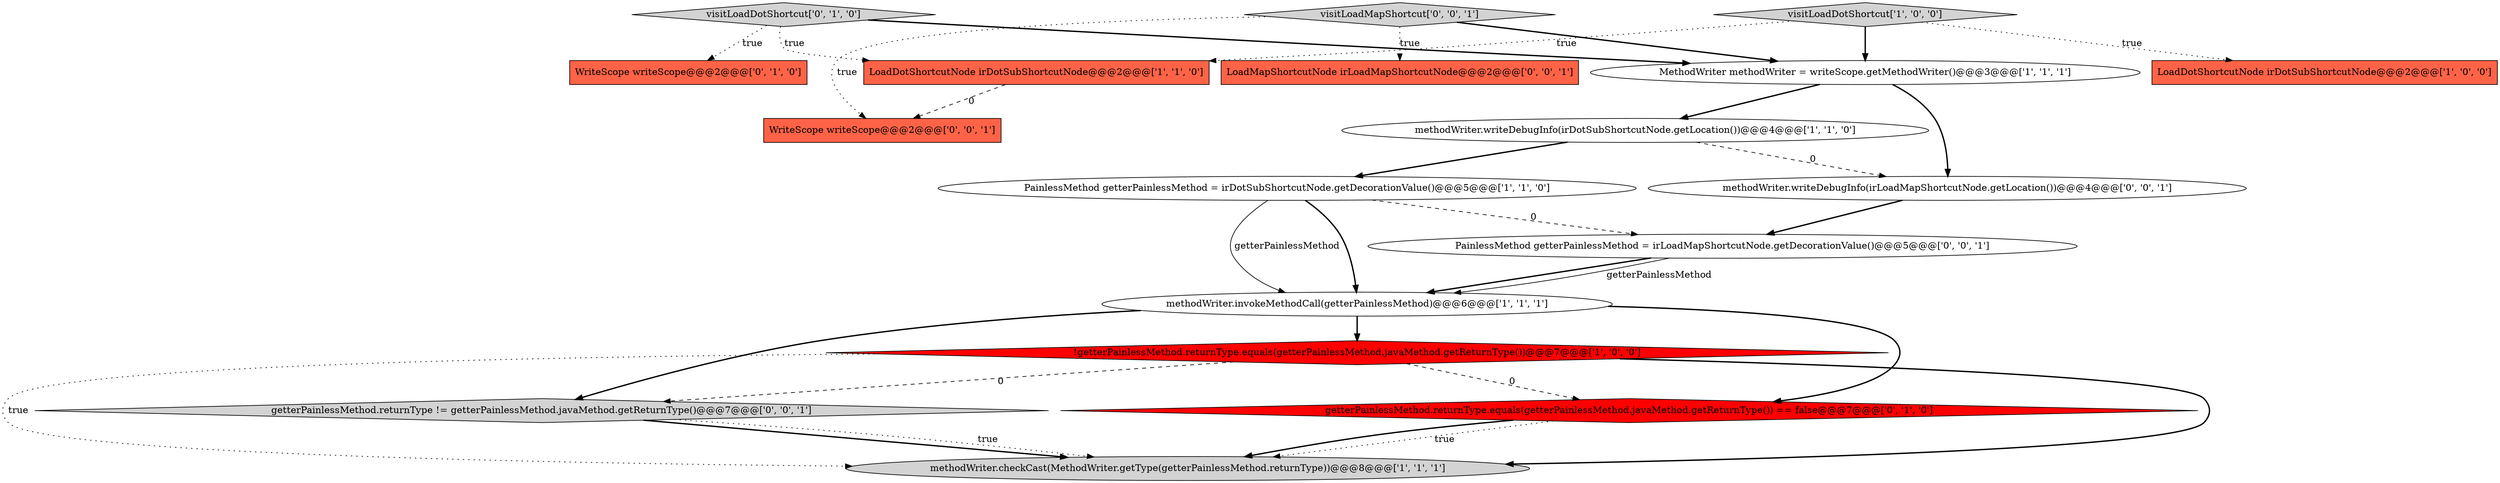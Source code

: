 digraph {
5 [style = filled, label = "methodWriter.checkCast(MethodWriter.getType(getterPainlessMethod.returnType))@@@8@@@['1', '1', '1']", fillcolor = lightgray, shape = ellipse image = "AAA0AAABBB1BBB"];
14 [style = filled, label = "PainlessMethod getterPainlessMethod = irLoadMapShortcutNode.getDecorationValue()@@@5@@@['0', '0', '1']", fillcolor = white, shape = ellipse image = "AAA0AAABBB3BBB"];
7 [style = filled, label = "MethodWriter methodWriter = writeScope.getMethodWriter()@@@3@@@['1', '1', '1']", fillcolor = white, shape = ellipse image = "AAA0AAABBB1BBB"];
8 [style = filled, label = "!getterPainlessMethod.returnType.equals(getterPainlessMethod.javaMethod.getReturnType())@@@7@@@['1', '0', '0']", fillcolor = red, shape = diamond image = "AAA1AAABBB1BBB"];
9 [style = filled, label = "visitLoadDotShortcut['0', '1', '0']", fillcolor = lightgray, shape = diamond image = "AAA0AAABBB2BBB"];
4 [style = filled, label = "LoadDotShortcutNode irDotSubShortcutNode@@@2@@@['1', '1', '0']", fillcolor = tomato, shape = box image = "AAA0AAABBB1BBB"];
12 [style = filled, label = "visitLoadMapShortcut['0', '0', '1']", fillcolor = lightgray, shape = diamond image = "AAA0AAABBB3BBB"];
15 [style = filled, label = "LoadMapShortcutNode irLoadMapShortcutNode@@@2@@@['0', '0', '1']", fillcolor = tomato, shape = box image = "AAA0AAABBB3BBB"];
6 [style = filled, label = "visitLoadDotShortcut['1', '0', '0']", fillcolor = lightgray, shape = diamond image = "AAA0AAABBB1BBB"];
13 [style = filled, label = "methodWriter.writeDebugInfo(irLoadMapShortcutNode.getLocation())@@@4@@@['0', '0', '1']", fillcolor = white, shape = ellipse image = "AAA0AAABBB3BBB"];
0 [style = filled, label = "PainlessMethod getterPainlessMethod = irDotSubShortcutNode.getDecorationValue()@@@5@@@['1', '1', '0']", fillcolor = white, shape = ellipse image = "AAA0AAABBB1BBB"];
1 [style = filled, label = "methodWriter.invokeMethodCall(getterPainlessMethod)@@@6@@@['1', '1', '1']", fillcolor = white, shape = ellipse image = "AAA0AAABBB1BBB"];
11 [style = filled, label = "WriteScope writeScope@@@2@@@['0', '1', '0']", fillcolor = tomato, shape = box image = "AAA0AAABBB2BBB"];
16 [style = filled, label = "WriteScope writeScope@@@2@@@['0', '0', '1']", fillcolor = tomato, shape = box image = "AAA0AAABBB3BBB"];
17 [style = filled, label = "getterPainlessMethod.returnType != getterPainlessMethod.javaMethod.getReturnType()@@@7@@@['0', '0', '1']", fillcolor = lightgray, shape = diamond image = "AAA0AAABBB3BBB"];
2 [style = filled, label = "methodWriter.writeDebugInfo(irDotSubShortcutNode.getLocation())@@@4@@@['1', '1', '0']", fillcolor = white, shape = ellipse image = "AAA0AAABBB1BBB"];
10 [style = filled, label = "getterPainlessMethod.returnType.equals(getterPainlessMethod.javaMethod.getReturnType()) == false@@@7@@@['0', '1', '0']", fillcolor = red, shape = diamond image = "AAA1AAABBB2BBB"];
3 [style = filled, label = "LoadDotShortcutNode irDotSubShortcutNode@@@2@@@['1', '0', '0']", fillcolor = tomato, shape = box image = "AAA0AAABBB1BBB"];
7->13 [style = bold, label=""];
17->5 [style = bold, label=""];
1->8 [style = bold, label=""];
8->10 [style = dashed, label="0"];
4->16 [style = dashed, label="0"];
9->11 [style = dotted, label="true"];
12->15 [style = dotted, label="true"];
9->7 [style = bold, label=""];
10->5 [style = dotted, label="true"];
12->7 [style = bold, label=""];
14->1 [style = bold, label=""];
1->17 [style = bold, label=""];
0->14 [style = dashed, label="0"];
14->1 [style = solid, label="getterPainlessMethod"];
0->1 [style = solid, label="getterPainlessMethod"];
2->0 [style = bold, label=""];
10->5 [style = bold, label=""];
8->5 [style = bold, label=""];
6->4 [style = dotted, label="true"];
12->16 [style = dotted, label="true"];
8->5 [style = dotted, label="true"];
7->2 [style = bold, label=""];
0->1 [style = bold, label=""];
2->13 [style = dashed, label="0"];
9->4 [style = dotted, label="true"];
8->17 [style = dashed, label="0"];
6->7 [style = bold, label=""];
6->3 [style = dotted, label="true"];
1->10 [style = bold, label=""];
13->14 [style = bold, label=""];
17->5 [style = dotted, label="true"];
}
